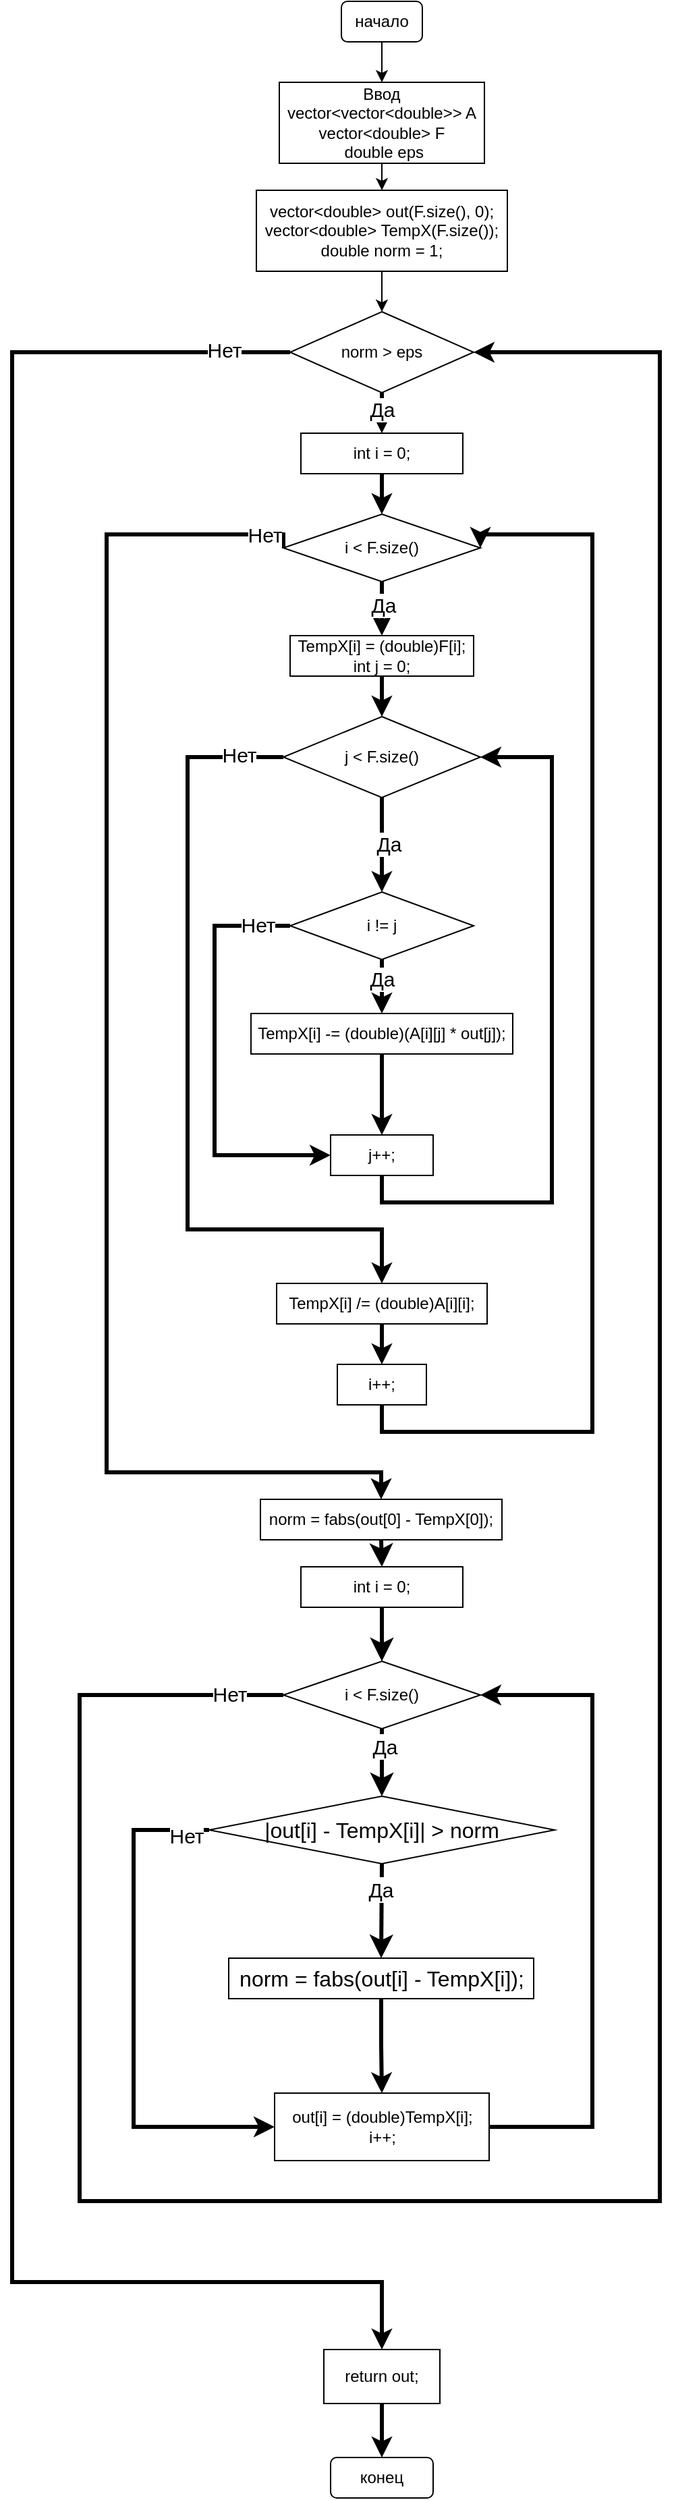 <mxfile version="22.1.11" type="device">
  <diagram name="Страница — 1" id="yc9SNAwSphA0kbzE8xkv">
    <mxGraphModel dx="1593" dy="838" grid="1" gridSize="10" guides="1" tooltips="1" connect="1" arrows="1" fold="1" page="1" pageScale="1" pageWidth="827" pageHeight="1169" math="0" shadow="0">
      <root>
        <mxCell id="0" />
        <mxCell id="1" parent="0" />
        <mxCell id="0AXAFl7KqnnSG4MbgNgy-5" style="edgeStyle=orthogonalEdgeStyle;rounded=0;orthogonalLoop=1;jettySize=auto;html=1;exitX=0.5;exitY=1;exitDx=0;exitDy=0;entryX=0.5;entryY=0;entryDx=0;entryDy=0;" parent="1" source="0AXAFl7KqnnSG4MbgNgy-1" target="0AXAFl7KqnnSG4MbgNgy-4" edge="1">
          <mxGeometry relative="1" as="geometry" />
        </mxCell>
        <mxCell id="0AXAFl7KqnnSG4MbgNgy-1" value="начало" style="rounded=1;whiteSpace=wrap;html=1;" parent="1" vertex="1">
          <mxGeometry x="384" y="20" width="60" height="30" as="geometry" />
        </mxCell>
        <mxCell id="0AXAFl7KqnnSG4MbgNgy-7" style="edgeStyle=orthogonalEdgeStyle;rounded=0;orthogonalLoop=1;jettySize=auto;html=1;exitX=0.5;exitY=1;exitDx=0;exitDy=0;entryX=0.5;entryY=0;entryDx=0;entryDy=0;" parent="1" source="0AXAFl7KqnnSG4MbgNgy-2" target="0AXAFl7KqnnSG4MbgNgy-3" edge="1">
          <mxGeometry relative="1" as="geometry" />
        </mxCell>
        <mxCell id="0AXAFl7KqnnSG4MbgNgy-2" value="vector&amp;lt;double&amp;gt; out(F.size(), 0);&lt;br&gt;vector&amp;lt;double&amp;gt; TempX(F.size());&lt;br&gt;double norm = 1;" style="rounded=0;whiteSpace=wrap;html=1;" parent="1" vertex="1">
          <mxGeometry x="321" y="160" width="186" height="60" as="geometry" />
        </mxCell>
        <mxCell id="0AXAFl7KqnnSG4MbgNgy-10" style="edgeStyle=orthogonalEdgeStyle;rounded=0;orthogonalLoop=1;jettySize=auto;html=1;exitX=0.5;exitY=1;exitDx=0;exitDy=0;entryX=0.5;entryY=0;entryDx=0;entryDy=0;strokeWidth=3;" parent="1" source="0AXAFl7KqnnSG4MbgNgy-3" target="0AXAFl7KqnnSG4MbgNgy-9" edge="1">
          <mxGeometry relative="1" as="geometry" />
        </mxCell>
        <mxCell id="XiqsD5tJ2LkIdNnXsAsQ-12" value="&lt;font style=&quot;font-size: 15px;&quot;&gt;Да&lt;/font&gt;" style="edgeLabel;html=1;align=center;verticalAlign=middle;resizable=0;points=[];" vertex="1" connectable="0" parent="0AXAFl7KqnnSG4MbgNgy-10">
          <mxGeometry x="-0.214" relative="1" as="geometry">
            <mxPoint as="offset" />
          </mxGeometry>
        </mxCell>
        <mxCell id="XiqsD5tJ2LkIdNnXsAsQ-13" style="edgeStyle=orthogonalEdgeStyle;rounded=0;orthogonalLoop=1;jettySize=auto;html=1;exitX=0;exitY=0.5;exitDx=0;exitDy=0;entryX=0.5;entryY=0;entryDx=0;entryDy=0;strokeWidth=3;" edge="1" parent="1" source="0AXAFl7KqnnSG4MbgNgy-3" target="XiqsD5tJ2LkIdNnXsAsQ-7">
          <mxGeometry relative="1" as="geometry">
            <Array as="points">
              <mxPoint x="140" y="280" />
              <mxPoint x="140" y="1710" />
              <mxPoint x="414" y="1710" />
            </Array>
          </mxGeometry>
        </mxCell>
        <mxCell id="XiqsD5tJ2LkIdNnXsAsQ-14" value="&lt;font style=&quot;font-size: 15px;&quot;&gt;Нет&lt;/font&gt;" style="edgeLabel;html=1;align=center;verticalAlign=middle;resizable=0;points=[];" vertex="1" connectable="0" parent="XiqsD5tJ2LkIdNnXsAsQ-13">
          <mxGeometry x="-0.95" y="-2" relative="1" as="geometry">
            <mxPoint as="offset" />
          </mxGeometry>
        </mxCell>
        <mxCell id="0AXAFl7KqnnSG4MbgNgy-3" value="norm &amp;gt; eps" style="rhombus;whiteSpace=wrap;html=1;" parent="1" vertex="1">
          <mxGeometry x="346" y="250" width="136" height="60" as="geometry" />
        </mxCell>
        <mxCell id="0AXAFl7KqnnSG4MbgNgy-6" style="edgeStyle=orthogonalEdgeStyle;rounded=0;orthogonalLoop=1;jettySize=auto;html=1;exitX=0.5;exitY=1;exitDx=0;exitDy=0;entryX=0.5;entryY=0;entryDx=0;entryDy=0;" parent="1" source="0AXAFl7KqnnSG4MbgNgy-4" target="0AXAFl7KqnnSG4MbgNgy-2" edge="1">
          <mxGeometry relative="1" as="geometry" />
        </mxCell>
        <mxCell id="0AXAFl7KqnnSG4MbgNgy-4" value="Ввод&lt;br&gt;vector&amp;lt;vector&amp;lt;double&amp;gt;&amp;gt; A&lt;br&gt;vector&amp;lt;double&amp;gt; F&lt;br&gt;&amp;nbsp;double eps" style="rounded=0;whiteSpace=wrap;html=1;" parent="1" vertex="1">
          <mxGeometry x="338" y="80" width="152" height="60" as="geometry" />
        </mxCell>
        <mxCell id="0AXAFl7KqnnSG4MbgNgy-13" style="edgeStyle=orthogonalEdgeStyle;rounded=0;orthogonalLoop=1;jettySize=auto;html=1;exitX=0.5;exitY=1;exitDx=0;exitDy=0;entryX=0.5;entryY=0;entryDx=0;entryDy=0;strokeWidth=3;" parent="1" source="0AXAFl7KqnnSG4MbgNgy-8" target="0AXAFl7KqnnSG4MbgNgy-12" edge="1">
          <mxGeometry relative="1" as="geometry" />
        </mxCell>
        <mxCell id="0AXAFl7KqnnSG4MbgNgy-14" value="&lt;font style=&quot;font-size: 15px;&quot;&gt;Да&lt;/font&gt;" style="edgeLabel;html=1;align=center;verticalAlign=middle;resizable=0;points=[];" parent="0AXAFl7KqnnSG4MbgNgy-13" vertex="1" connectable="0">
          <mxGeometry x="-0.16" y="1" relative="1" as="geometry">
            <mxPoint as="offset" />
          </mxGeometry>
        </mxCell>
        <mxCell id="0AXAFl7KqnnSG4MbgNgy-41" style="edgeStyle=orthogonalEdgeStyle;rounded=0;orthogonalLoop=1;jettySize=auto;html=1;exitX=0;exitY=0.5;exitDx=0;exitDy=0;entryX=0.5;entryY=0;entryDx=0;entryDy=0;strokeWidth=3;" parent="1" source="0AXAFl7KqnnSG4MbgNgy-8" target="0AXAFl7KqnnSG4MbgNgy-40" edge="1">
          <mxGeometry relative="1" as="geometry">
            <Array as="points">
              <mxPoint x="210" y="415" />
              <mxPoint x="210" y="1110" />
              <mxPoint x="414" y="1110" />
            </Array>
          </mxGeometry>
        </mxCell>
        <mxCell id="m6Oq1uaaeNpgW0FphDPL-5" value="&lt;font style=&quot;font-size: 15px;&quot;&gt;Нет&lt;/font&gt;" style="edgeLabel;html=1;align=center;verticalAlign=middle;resizable=0;points=[];fontSize=16;" parent="0AXAFl7KqnnSG4MbgNgy-41" vertex="1" connectable="0">
          <mxGeometry x="-0.954" relative="1" as="geometry">
            <mxPoint as="offset" />
          </mxGeometry>
        </mxCell>
        <mxCell id="0AXAFl7KqnnSG4MbgNgy-8" value="i &amp;lt; F.size()" style="rhombus;whiteSpace=wrap;html=1;" parent="1" vertex="1">
          <mxGeometry x="341" y="400" width="146" height="50" as="geometry" />
        </mxCell>
        <mxCell id="0AXAFl7KqnnSG4MbgNgy-11" style="edgeStyle=orthogonalEdgeStyle;rounded=0;orthogonalLoop=1;jettySize=auto;html=1;exitX=0.5;exitY=1;exitDx=0;exitDy=0;entryX=0.5;entryY=0;entryDx=0;entryDy=0;strokeWidth=3;" parent="1" source="0AXAFl7KqnnSG4MbgNgy-9" target="0AXAFl7KqnnSG4MbgNgy-8" edge="1">
          <mxGeometry relative="1" as="geometry" />
        </mxCell>
        <mxCell id="0AXAFl7KqnnSG4MbgNgy-9" value="int i = 0;" style="rounded=0;whiteSpace=wrap;html=1;" parent="1" vertex="1">
          <mxGeometry x="354" y="340" width="120" height="30" as="geometry" />
        </mxCell>
        <mxCell id="0AXAFl7KqnnSG4MbgNgy-16" style="edgeStyle=orthogonalEdgeStyle;rounded=0;orthogonalLoop=1;jettySize=auto;html=1;exitX=0.5;exitY=1;exitDx=0;exitDy=0;entryX=0.5;entryY=0;entryDx=0;entryDy=0;strokeWidth=3;" parent="1" source="0AXAFl7KqnnSG4MbgNgy-12" target="0AXAFl7KqnnSG4MbgNgy-15" edge="1">
          <mxGeometry relative="1" as="geometry" />
        </mxCell>
        <mxCell id="0AXAFl7KqnnSG4MbgNgy-12" value="TempX[i] = (double)F[i];&lt;br&gt;int j = 0;" style="rounded=0;whiteSpace=wrap;html=1;" parent="1" vertex="1">
          <mxGeometry x="346" y="490" width="136" height="30" as="geometry" />
        </mxCell>
        <mxCell id="0AXAFl7KqnnSG4MbgNgy-18" style="edgeStyle=orthogonalEdgeStyle;rounded=0;orthogonalLoop=1;jettySize=auto;html=1;exitX=0.5;exitY=1;exitDx=0;exitDy=0;entryX=0.5;entryY=0;entryDx=0;entryDy=0;strokeWidth=3;" parent="1" source="0AXAFl7KqnnSG4MbgNgy-15" target="0AXAFl7KqnnSG4MbgNgy-17" edge="1">
          <mxGeometry relative="1" as="geometry" />
        </mxCell>
        <mxCell id="0AXAFl7KqnnSG4MbgNgy-19" value="&lt;font style=&quot;font-size: 15px;&quot;&gt;Да&lt;/font&gt;" style="edgeLabel;html=1;align=center;verticalAlign=middle;resizable=0;points=[];" parent="0AXAFl7KqnnSG4MbgNgy-18" vertex="1" connectable="0">
          <mxGeometry x="-0.029" y="5" relative="1" as="geometry">
            <mxPoint as="offset" />
          </mxGeometry>
        </mxCell>
        <mxCell id="0AXAFl7KqnnSG4MbgNgy-27" style="edgeStyle=orthogonalEdgeStyle;rounded=0;orthogonalLoop=1;jettySize=auto;html=1;exitX=0;exitY=0.5;exitDx=0;exitDy=0;entryX=0.5;entryY=0;entryDx=0;entryDy=0;strokeWidth=3;" parent="1" source="0AXAFl7KqnnSG4MbgNgy-15" target="0AXAFl7KqnnSG4MbgNgy-24" edge="1">
          <mxGeometry relative="1" as="geometry">
            <Array as="points">
              <mxPoint x="270" y="580" />
              <mxPoint x="270" y="930" />
              <mxPoint x="414" y="930" />
            </Array>
          </mxGeometry>
        </mxCell>
        <mxCell id="0AXAFl7KqnnSG4MbgNgy-33" value="&lt;font style=&quot;font-size: 15px;&quot;&gt;Нет&lt;/font&gt;" style="edgeLabel;html=1;align=center;verticalAlign=middle;resizable=0;points=[];" parent="0AXAFl7KqnnSG4MbgNgy-27" vertex="1" connectable="0">
          <mxGeometry x="-0.891" y="-2" relative="1" as="geometry">
            <mxPoint as="offset" />
          </mxGeometry>
        </mxCell>
        <mxCell id="0AXAFl7KqnnSG4MbgNgy-15" value="j &amp;lt;&amp;nbsp;F.size()" style="rhombus;whiteSpace=wrap;html=1;" parent="1" vertex="1">
          <mxGeometry x="341" y="550" width="146" height="60" as="geometry" />
        </mxCell>
        <mxCell id="0AXAFl7KqnnSG4MbgNgy-22" style="edgeStyle=orthogonalEdgeStyle;rounded=0;orthogonalLoop=1;jettySize=auto;html=1;exitX=0.5;exitY=1;exitDx=0;exitDy=0;entryX=0.5;entryY=0;entryDx=0;entryDy=0;strokeWidth=3;" parent="1" source="0AXAFl7KqnnSG4MbgNgy-17" target="0AXAFl7KqnnSG4MbgNgy-21" edge="1">
          <mxGeometry relative="1" as="geometry" />
        </mxCell>
        <mxCell id="0AXAFl7KqnnSG4MbgNgy-23" value="&lt;font style=&quot;font-size: 15px;&quot;&gt;Да&lt;/font&gt;" style="edgeLabel;html=1;align=center;verticalAlign=middle;resizable=0;points=[];" parent="0AXAFl7KqnnSG4MbgNgy-22" vertex="1" connectable="0">
          <mxGeometry x="-0.321" relative="1" as="geometry">
            <mxPoint as="offset" />
          </mxGeometry>
        </mxCell>
        <mxCell id="0AXAFl7KqnnSG4MbgNgy-29" style="edgeStyle=orthogonalEdgeStyle;rounded=0;orthogonalLoop=1;jettySize=auto;html=1;exitX=0;exitY=0.5;exitDx=0;exitDy=0;entryX=0;entryY=0.5;entryDx=0;entryDy=0;strokeWidth=3;" parent="1" source="0AXAFl7KqnnSG4MbgNgy-17" target="0AXAFl7KqnnSG4MbgNgy-25" edge="1">
          <mxGeometry relative="1" as="geometry">
            <mxPoint x="370" y="875" as="targetPoint" />
            <Array as="points">
              <mxPoint x="290" y="705" />
              <mxPoint x="290" y="875" />
            </Array>
          </mxGeometry>
        </mxCell>
        <mxCell id="0AXAFl7KqnnSG4MbgNgy-32" value="&lt;font style=&quot;font-size: 15px;&quot;&gt;Нет&lt;/font&gt;" style="edgeLabel;html=1;align=center;verticalAlign=middle;resizable=0;points=[];" parent="0AXAFl7KqnnSG4MbgNgy-29" vertex="1" connectable="0">
          <mxGeometry x="-0.846" y="-1" relative="1" as="geometry">
            <mxPoint as="offset" />
          </mxGeometry>
        </mxCell>
        <mxCell id="0AXAFl7KqnnSG4MbgNgy-17" value="i != j" style="rhombus;whiteSpace=wrap;html=1;" parent="1" vertex="1">
          <mxGeometry x="346" y="680" width="136" height="50" as="geometry" />
        </mxCell>
        <mxCell id="0AXAFl7KqnnSG4MbgNgy-28" style="edgeStyle=orthogonalEdgeStyle;rounded=0;orthogonalLoop=1;jettySize=auto;html=1;exitX=0.5;exitY=1;exitDx=0;exitDy=0;entryX=0.5;entryY=0;entryDx=0;entryDy=0;strokeWidth=3;" parent="1" source="0AXAFl7KqnnSG4MbgNgy-21" target="0AXAFl7KqnnSG4MbgNgy-25" edge="1">
          <mxGeometry relative="1" as="geometry" />
        </mxCell>
        <mxCell id="0AXAFl7KqnnSG4MbgNgy-21" value="TempX[i] -= (double)(A[i][j] * out[j]);" style="rounded=0;whiteSpace=wrap;html=1;" parent="1" vertex="1">
          <mxGeometry x="317" y="770" width="194" height="30" as="geometry" />
        </mxCell>
        <mxCell id="0AXAFl7KqnnSG4MbgNgy-38" style="edgeStyle=orthogonalEdgeStyle;rounded=0;orthogonalLoop=1;jettySize=auto;html=1;exitX=0.5;exitY=1;exitDx=0;exitDy=0;entryX=0.5;entryY=0;entryDx=0;entryDy=0;strokeWidth=3;" parent="1" source="0AXAFl7KqnnSG4MbgNgy-24" target="0AXAFl7KqnnSG4MbgNgy-37" edge="1">
          <mxGeometry relative="1" as="geometry" />
        </mxCell>
        <mxCell id="0AXAFl7KqnnSG4MbgNgy-24" value="TempX[i] /= (double)A[i][i];" style="rounded=0;whiteSpace=wrap;html=1;" parent="1" vertex="1">
          <mxGeometry x="336" y="970" width="156" height="30" as="geometry" />
        </mxCell>
        <mxCell id="0AXAFl7KqnnSG4MbgNgy-35" style="edgeStyle=orthogonalEdgeStyle;rounded=0;orthogonalLoop=1;jettySize=auto;html=1;exitX=0.5;exitY=1;exitDx=0;exitDy=0;entryX=1;entryY=0.5;entryDx=0;entryDy=0;strokeWidth=3;" parent="1" source="0AXAFl7KqnnSG4MbgNgy-25" target="0AXAFl7KqnnSG4MbgNgy-15" edge="1">
          <mxGeometry relative="1" as="geometry">
            <Array as="points">
              <mxPoint x="414" y="910" />
              <mxPoint x="540" y="910" />
              <mxPoint x="540" y="580" />
            </Array>
          </mxGeometry>
        </mxCell>
        <mxCell id="0AXAFl7KqnnSG4MbgNgy-25" value="j++;" style="rounded=0;whiteSpace=wrap;html=1;" parent="1" vertex="1">
          <mxGeometry x="376" y="860" width="76" height="30" as="geometry" />
        </mxCell>
        <mxCell id="0AXAFl7KqnnSG4MbgNgy-39" style="edgeStyle=orthogonalEdgeStyle;rounded=0;orthogonalLoop=1;jettySize=auto;html=1;exitX=0.5;exitY=1;exitDx=0;exitDy=0;entryX=1;entryY=0.5;entryDx=0;entryDy=0;strokeWidth=3;" parent="1" source="0AXAFl7KqnnSG4MbgNgy-37" target="0AXAFl7KqnnSG4MbgNgy-8" edge="1">
          <mxGeometry relative="1" as="geometry">
            <Array as="points">
              <mxPoint x="414" y="1080" />
              <mxPoint x="570" y="1080" />
              <mxPoint x="570" y="415" />
            </Array>
          </mxGeometry>
        </mxCell>
        <mxCell id="0AXAFl7KqnnSG4MbgNgy-37" value="i++;" style="rounded=0;whiteSpace=wrap;html=1;" parent="1" vertex="1">
          <mxGeometry x="381" y="1030" width="66" height="30" as="geometry" />
        </mxCell>
        <mxCell id="m6Oq1uaaeNpgW0FphDPL-2" style="edgeStyle=none;curved=1;rounded=0;orthogonalLoop=1;jettySize=auto;html=1;exitX=0.5;exitY=1;exitDx=0;exitDy=0;entryX=0.5;entryY=0;entryDx=0;entryDy=0;fontSize=12;startSize=8;endSize=8;strokeWidth=3;" parent="1" source="0AXAFl7KqnnSG4MbgNgy-40" target="m6Oq1uaaeNpgW0FphDPL-1" edge="1">
          <mxGeometry relative="1" as="geometry" />
        </mxCell>
        <mxCell id="0AXAFl7KqnnSG4MbgNgy-40" value="norm = fabs(out[0] - TempX[0]);" style="rounded=0;whiteSpace=wrap;html=1;" parent="1" vertex="1">
          <mxGeometry x="324" y="1130" width="179" height="30" as="geometry" />
        </mxCell>
        <mxCell id="m6Oq1uaaeNpgW0FphDPL-4" style="edgeStyle=none;curved=1;rounded=0;orthogonalLoop=1;jettySize=auto;html=1;exitX=0.5;exitY=1;exitDx=0;exitDy=0;entryX=0.5;entryY=0;entryDx=0;entryDy=0;fontSize=12;startSize=8;endSize=8;strokeWidth=3;" parent="1" source="m6Oq1uaaeNpgW0FphDPL-1" target="m6Oq1uaaeNpgW0FphDPL-3" edge="1">
          <mxGeometry relative="1" as="geometry" />
        </mxCell>
        <mxCell id="m6Oq1uaaeNpgW0FphDPL-1" value="int i = 0;" style="rounded=0;whiteSpace=wrap;html=1;" parent="1" vertex="1">
          <mxGeometry x="354" y="1180" width="120" height="30" as="geometry" />
        </mxCell>
        <mxCell id="m6Oq1uaaeNpgW0FphDPL-11" style="edgeStyle=none;curved=1;rounded=0;orthogonalLoop=1;jettySize=auto;html=1;exitX=0.5;exitY=1;exitDx=0;exitDy=0;entryX=0.5;entryY=0;entryDx=0;entryDy=0;fontSize=12;startSize=8;endSize=8;strokeWidth=3;" parent="1" source="m6Oq1uaaeNpgW0FphDPL-3" target="m6Oq1uaaeNpgW0FphDPL-8" edge="1">
          <mxGeometry relative="1" as="geometry" />
        </mxCell>
        <mxCell id="m6Oq1uaaeNpgW0FphDPL-12" value="&lt;font style=&quot;font-size: 15px;&quot;&gt;Да&lt;/font&gt;" style="edgeLabel;html=1;align=center;verticalAlign=middle;resizable=0;points=[];fontSize=16;" parent="m6Oq1uaaeNpgW0FphDPL-11" vertex="1" connectable="0">
          <mxGeometry x="-0.507" y="2" relative="1" as="geometry">
            <mxPoint as="offset" />
          </mxGeometry>
        </mxCell>
        <mxCell id="XiqsD5tJ2LkIdNnXsAsQ-9" style="edgeStyle=orthogonalEdgeStyle;rounded=0;orthogonalLoop=1;jettySize=auto;html=1;exitX=0;exitY=0.5;exitDx=0;exitDy=0;entryX=1;entryY=0.5;entryDx=0;entryDy=0;strokeWidth=3;" edge="1" parent="1" source="m6Oq1uaaeNpgW0FphDPL-3" target="0AXAFl7KqnnSG4MbgNgy-3">
          <mxGeometry relative="1" as="geometry">
            <Array as="points">
              <mxPoint x="190" y="1275" />
              <mxPoint x="190" y="1650" />
              <mxPoint x="620" y="1650" />
              <mxPoint x="620" y="280" />
            </Array>
          </mxGeometry>
        </mxCell>
        <mxCell id="XiqsD5tJ2LkIdNnXsAsQ-10" value="&lt;font style=&quot;font-size: 15px;&quot;&gt;Нет&lt;/font&gt;" style="edgeLabel;html=1;align=center;verticalAlign=middle;resizable=0;points=[];" vertex="1" connectable="0" parent="XiqsD5tJ2LkIdNnXsAsQ-9">
          <mxGeometry x="-0.857" y="4" relative="1" as="geometry">
            <mxPoint x="107" y="-26" as="offset" />
          </mxGeometry>
        </mxCell>
        <mxCell id="m6Oq1uaaeNpgW0FphDPL-3" value="i &amp;lt; F.size()" style="rhombus;whiteSpace=wrap;html=1;" parent="1" vertex="1">
          <mxGeometry x="341" y="1250" width="146" height="50" as="geometry" />
        </mxCell>
        <mxCell id="m6Oq1uaaeNpgW0FphDPL-14" style="edgeStyle=none;curved=1;rounded=0;orthogonalLoop=1;jettySize=auto;html=1;exitX=0.5;exitY=1;exitDx=0;exitDy=0;entryX=0.5;entryY=0;entryDx=0;entryDy=0;fontSize=12;startSize=8;endSize=8;strokeWidth=3;" parent="1" source="m6Oq1uaaeNpgW0FphDPL-8" target="m6Oq1uaaeNpgW0FphDPL-13" edge="1">
          <mxGeometry relative="1" as="geometry" />
        </mxCell>
        <mxCell id="m6Oq1uaaeNpgW0FphDPL-15" value="&lt;font style=&quot;font-size: 15px;&quot;&gt;Да&lt;/font&gt;" style="edgeLabel;html=1;align=center;verticalAlign=middle;resizable=0;points=[];fontSize=16;" parent="m6Oq1uaaeNpgW0FphDPL-14" vertex="1" connectable="0">
          <mxGeometry x="-0.457" y="-1" relative="1" as="geometry">
            <mxPoint as="offset" />
          </mxGeometry>
        </mxCell>
        <mxCell id="XiqsD5tJ2LkIdNnXsAsQ-5" style="edgeStyle=orthogonalEdgeStyle;rounded=0;orthogonalLoop=1;jettySize=auto;html=1;exitX=0;exitY=0.5;exitDx=0;exitDy=0;entryX=0;entryY=0.5;entryDx=0;entryDy=0;strokeWidth=3;" edge="1" parent="1" source="m6Oq1uaaeNpgW0FphDPL-8" target="XiqsD5tJ2LkIdNnXsAsQ-2">
          <mxGeometry relative="1" as="geometry">
            <Array as="points">
              <mxPoint x="230" y="1375" />
              <mxPoint x="230" y="1595" />
            </Array>
          </mxGeometry>
        </mxCell>
        <mxCell id="XiqsD5tJ2LkIdNnXsAsQ-6" value="&lt;font style=&quot;font-size: 15px;&quot;&gt;Нет&lt;/font&gt;" style="edgeLabel;html=1;align=center;verticalAlign=middle;resizable=0;points=[];" vertex="1" connectable="0" parent="XiqsD5tJ2LkIdNnXsAsQ-5">
          <mxGeometry x="-0.911" y="4" relative="1" as="geometry">
            <mxPoint as="offset" />
          </mxGeometry>
        </mxCell>
        <mxCell id="m6Oq1uaaeNpgW0FphDPL-8" value="|out[i] - TempX[i]| &amp;gt; norm" style="rhombus;whiteSpace=wrap;html=1;fontSize=16;" parent="1" vertex="1">
          <mxGeometry x="286" y="1350" width="256" height="50" as="geometry" />
        </mxCell>
        <mxCell id="m6Oq1uaaeNpgW0FphDPL-9" style="edgeStyle=none;curved=1;rounded=0;orthogonalLoop=1;jettySize=auto;html=1;entryX=0.5;entryY=0;entryDx=0;entryDy=0;fontSize=12;startSize=8;endSize=8;" parent="1" source="m6Oq1uaaeNpgW0FphDPL-8" target="m6Oq1uaaeNpgW0FphDPL-8" edge="1">
          <mxGeometry relative="1" as="geometry" />
        </mxCell>
        <mxCell id="XiqsD5tJ2LkIdNnXsAsQ-3" style="edgeStyle=orthogonalEdgeStyle;rounded=0;orthogonalLoop=1;jettySize=auto;html=1;exitX=0.5;exitY=1;exitDx=0;exitDy=0;entryX=0.5;entryY=0;entryDx=0;entryDy=0;strokeWidth=3;" edge="1" parent="1" source="m6Oq1uaaeNpgW0FphDPL-13" target="XiqsD5tJ2LkIdNnXsAsQ-2">
          <mxGeometry relative="1" as="geometry" />
        </mxCell>
        <mxCell id="m6Oq1uaaeNpgW0FphDPL-13" value="norm = fabs(out[i] - TempX[i]);" style="rounded=0;whiteSpace=wrap;html=1;fontSize=16;" parent="1" vertex="1">
          <mxGeometry x="300.5" y="1470" width="226" height="30" as="geometry" />
        </mxCell>
        <mxCell id="XiqsD5tJ2LkIdNnXsAsQ-4" style="edgeStyle=orthogonalEdgeStyle;rounded=0;orthogonalLoop=1;jettySize=auto;html=1;exitX=1;exitY=0.5;exitDx=0;exitDy=0;entryX=1;entryY=0.5;entryDx=0;entryDy=0;strokeWidth=3;" edge="1" parent="1" source="XiqsD5tJ2LkIdNnXsAsQ-2" target="m6Oq1uaaeNpgW0FphDPL-3">
          <mxGeometry relative="1" as="geometry">
            <Array as="points">
              <mxPoint x="570" y="1595" />
              <mxPoint x="570" y="1275" />
            </Array>
          </mxGeometry>
        </mxCell>
        <mxCell id="XiqsD5tJ2LkIdNnXsAsQ-2" value="out[i] = (double)TempX[i];&lt;br&gt;i++;" style="rounded=0;whiteSpace=wrap;html=1;" vertex="1" parent="1">
          <mxGeometry x="334.5" y="1570" width="159" height="50" as="geometry" />
        </mxCell>
        <mxCell id="XiqsD5tJ2LkIdNnXsAsQ-11" style="edgeStyle=orthogonalEdgeStyle;rounded=0;orthogonalLoop=1;jettySize=auto;html=1;exitX=0.5;exitY=1;exitDx=0;exitDy=0;entryX=0.5;entryY=0;entryDx=0;entryDy=0;strokeWidth=3;" edge="1" parent="1" source="XiqsD5tJ2LkIdNnXsAsQ-7" target="XiqsD5tJ2LkIdNnXsAsQ-8">
          <mxGeometry relative="1" as="geometry" />
        </mxCell>
        <mxCell id="XiqsD5tJ2LkIdNnXsAsQ-7" value="return out;" style="rounded=0;whiteSpace=wrap;html=1;" vertex="1" parent="1">
          <mxGeometry x="371" y="1760" width="86" height="40" as="geometry" />
        </mxCell>
        <mxCell id="XiqsD5tJ2LkIdNnXsAsQ-8" value="конец" style="rounded=1;whiteSpace=wrap;html=1;" vertex="1" parent="1">
          <mxGeometry x="376" y="1840" width="76" height="30" as="geometry" />
        </mxCell>
      </root>
    </mxGraphModel>
  </diagram>
</mxfile>
